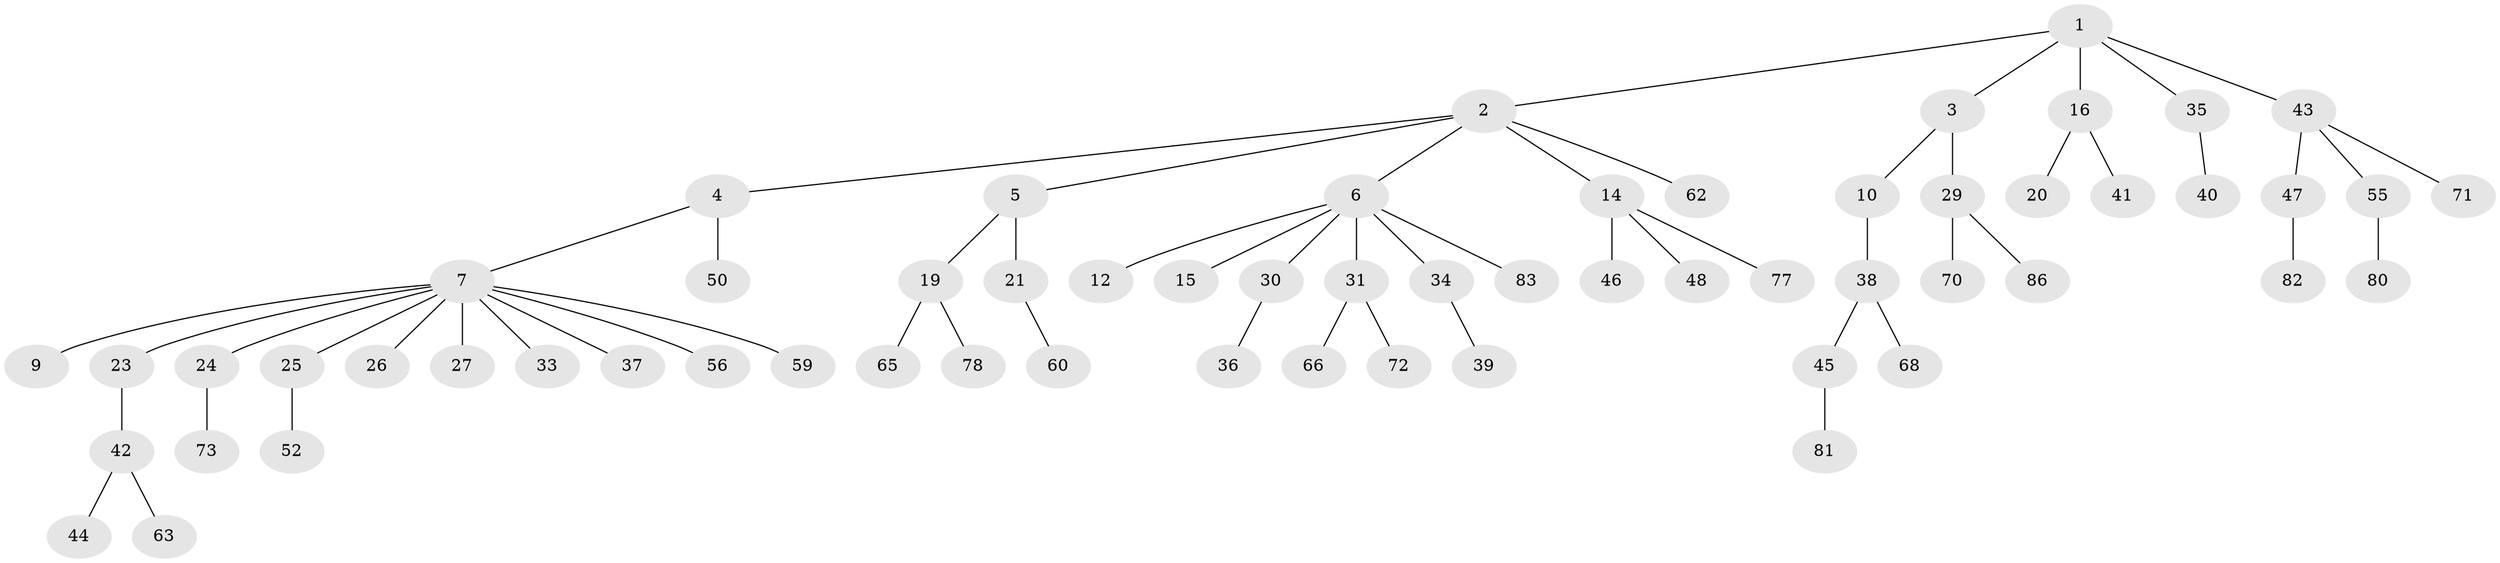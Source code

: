 // original degree distribution, {6: 0.023255813953488372, 4: 0.08139534883720931, 3: 0.12790697674418605, 2: 0.1744186046511628, 5: 0.023255813953488372, 9: 0.011627906976744186, 1: 0.5581395348837209}
// Generated by graph-tools (version 1.1) at 2025/42/03/06/25 10:42:05]
// undirected, 62 vertices, 61 edges
graph export_dot {
graph [start="1"]
  node [color=gray90,style=filled];
  1 [super="+58"];
  2 [super="+11"];
  3 [super="+54"];
  4;
  5 [super="+8"];
  6 [super="+13"];
  7 [super="+18"];
  9;
  10 [super="+17"];
  12;
  14 [super="+22"];
  15;
  16 [super="+57"];
  19 [super="+32"];
  20;
  21;
  23;
  24 [super="+28"];
  25 [super="+49"];
  26;
  27;
  29 [super="+51"];
  30 [super="+74"];
  31 [super="+75"];
  33;
  34 [super="+53"];
  35;
  36;
  37;
  38 [super="+85"];
  39;
  40;
  41;
  42 [super="+79"];
  43 [super="+61"];
  44;
  45;
  46;
  47 [super="+84"];
  48;
  50;
  52 [super="+69"];
  55;
  56;
  59 [super="+67"];
  60 [super="+64"];
  62;
  63;
  65;
  66;
  68;
  70 [super="+76"];
  71;
  72;
  73;
  77;
  78;
  80;
  81;
  82;
  83;
  86;
  1 -- 2;
  1 -- 3;
  1 -- 16;
  1 -- 35;
  1 -- 43;
  2 -- 4;
  2 -- 5;
  2 -- 6;
  2 -- 62;
  2 -- 14;
  3 -- 10;
  3 -- 29;
  4 -- 7;
  4 -- 50;
  5 -- 21;
  5 -- 19;
  6 -- 12;
  6 -- 31;
  6 -- 34;
  6 -- 83;
  6 -- 15;
  6 -- 30;
  7 -- 9;
  7 -- 23;
  7 -- 26;
  7 -- 27;
  7 -- 33;
  7 -- 37;
  7 -- 59;
  7 -- 24;
  7 -- 25;
  7 -- 56;
  10 -- 38;
  14 -- 48;
  14 -- 46;
  14 -- 77;
  16 -- 20;
  16 -- 41;
  19 -- 65;
  19 -- 78;
  21 -- 60;
  23 -- 42;
  24 -- 73;
  25 -- 52;
  29 -- 70;
  29 -- 86;
  30 -- 36;
  31 -- 66;
  31 -- 72;
  34 -- 39;
  35 -- 40;
  38 -- 45;
  38 -- 68;
  42 -- 44;
  42 -- 63;
  43 -- 47;
  43 -- 55;
  43 -- 71;
  45 -- 81;
  47 -- 82;
  55 -- 80;
}
